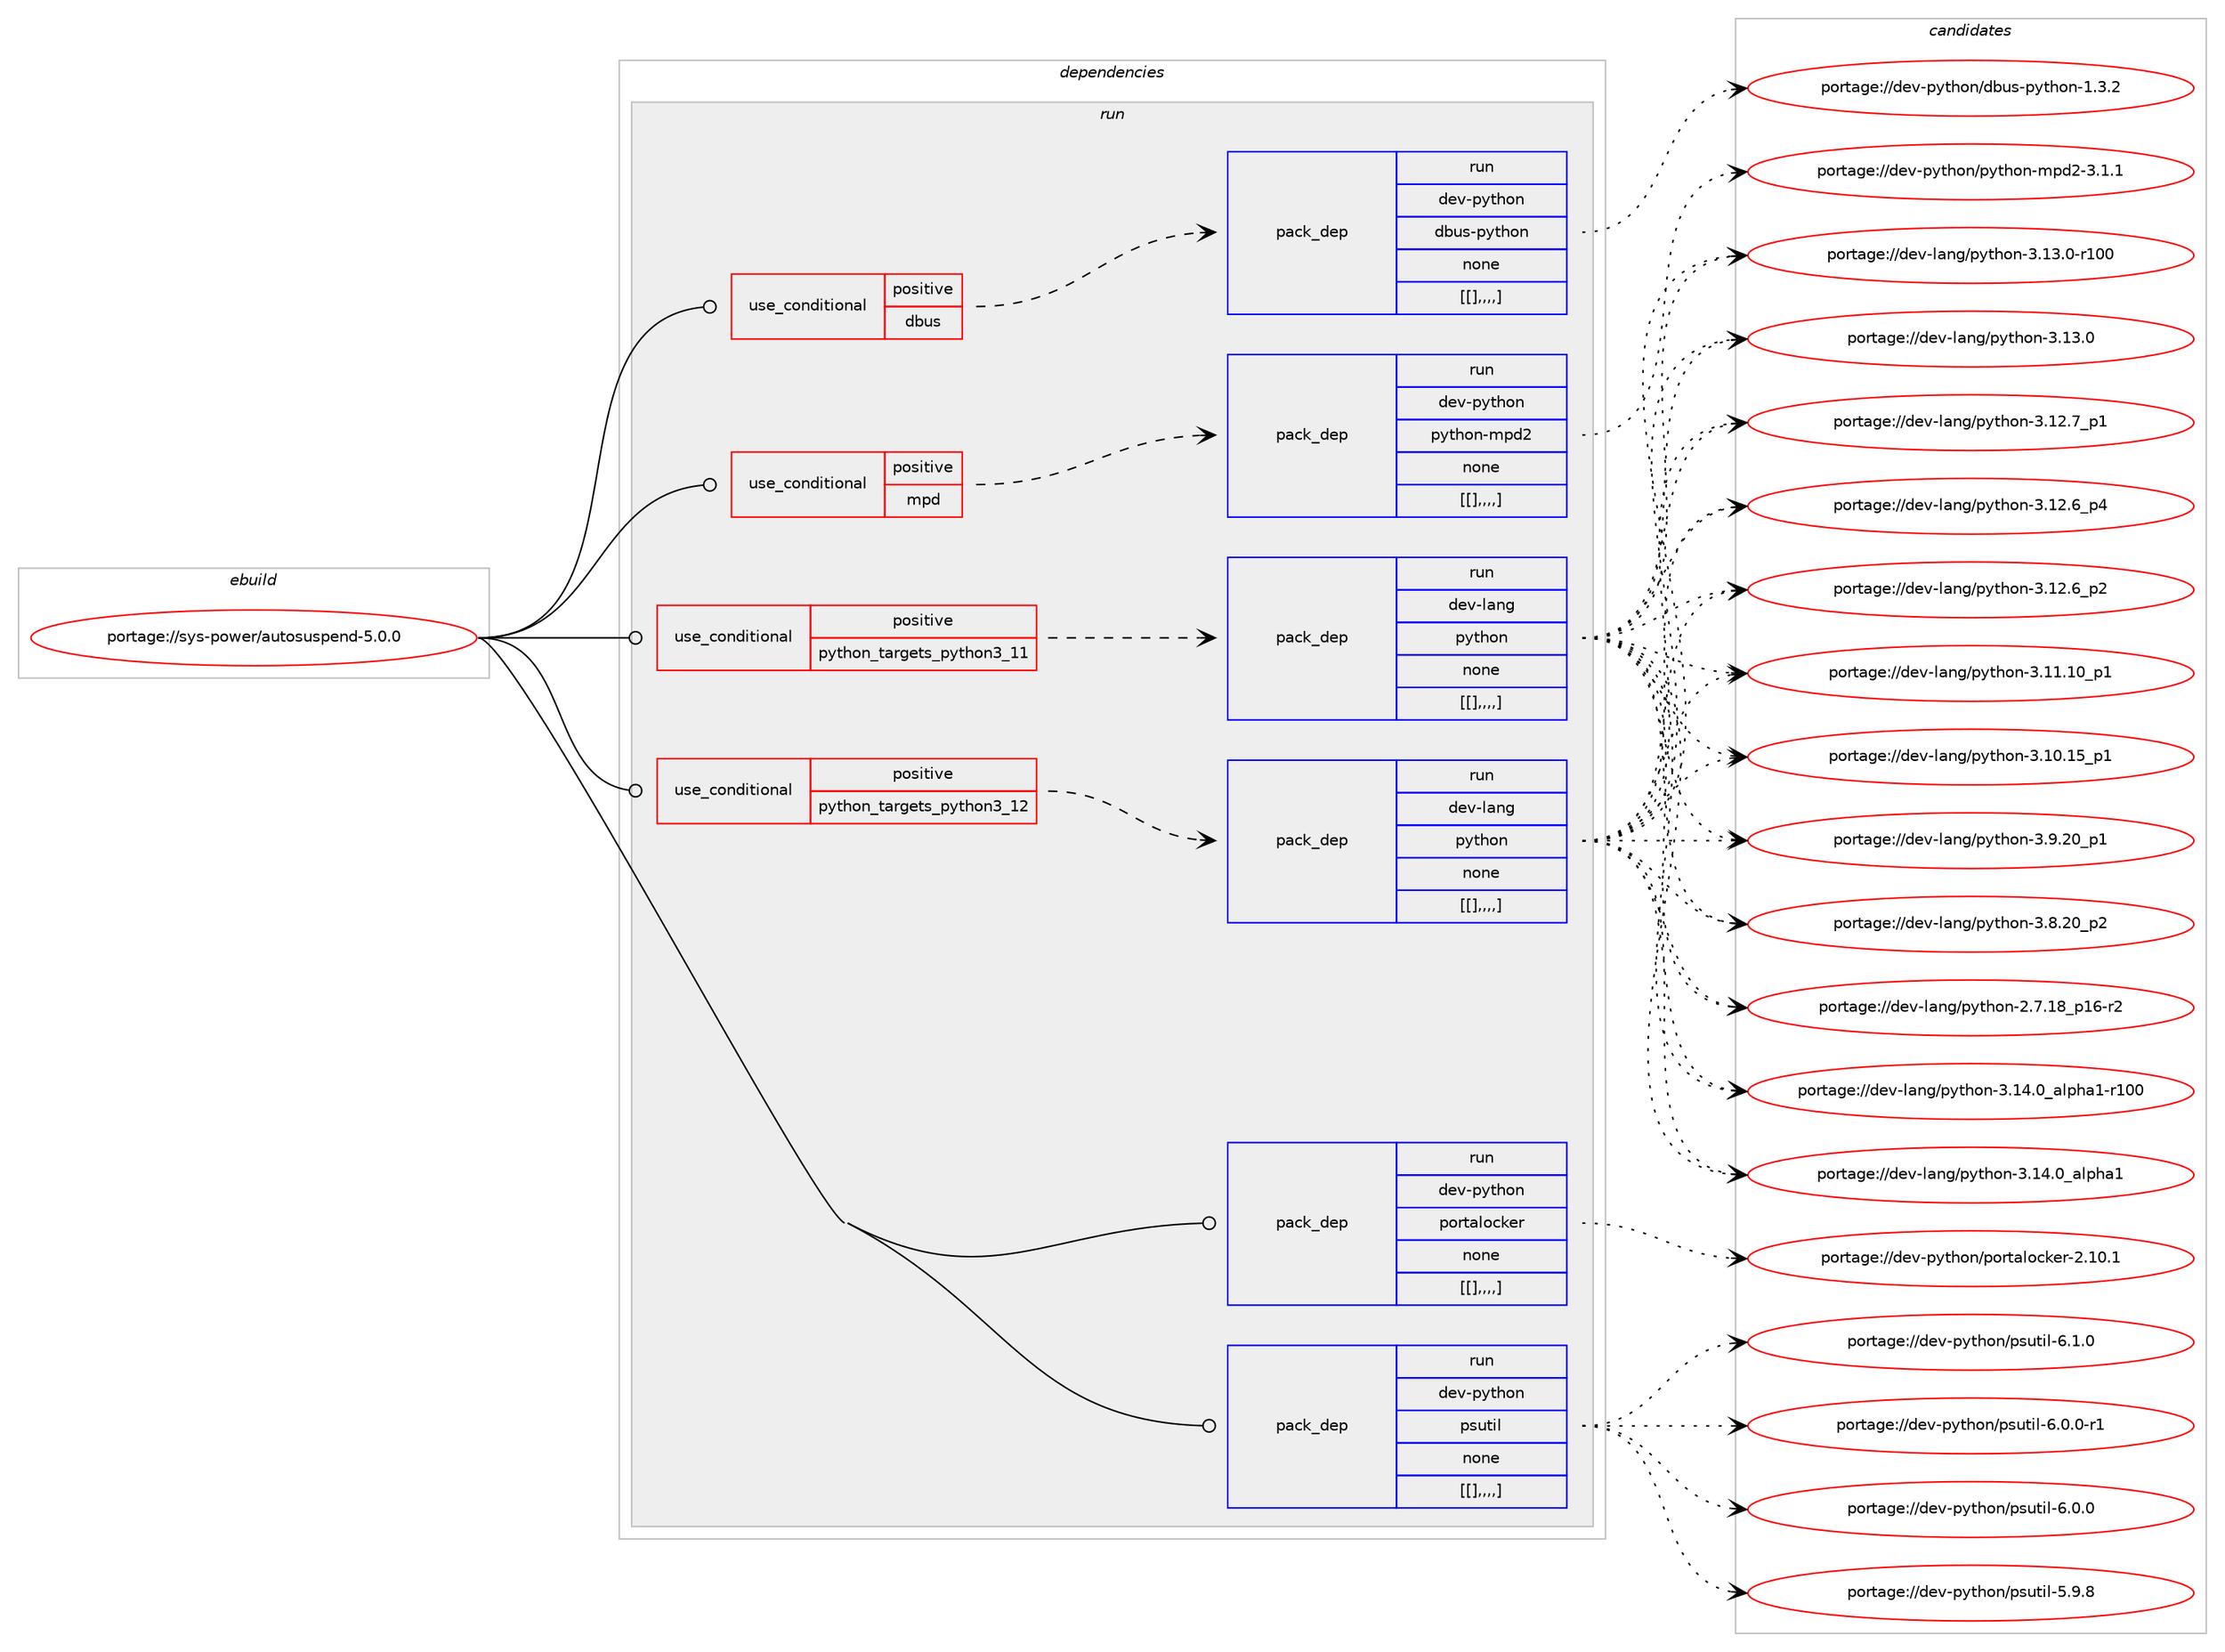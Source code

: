 digraph prolog {

# *************
# Graph options
# *************

newrank=true;
concentrate=true;
compound=true;
graph [rankdir=LR,fontname=Helvetica,fontsize=10,ranksep=1.5];#, ranksep=2.5, nodesep=0.2];
edge  [arrowhead=vee];
node  [fontname=Helvetica,fontsize=10];

# **********
# The ebuild
# **********

subgraph cluster_leftcol {
color=gray;
label=<<i>ebuild</i>>;
id [label="portage://sys-power/autosuspend-5.0.0", color=red, width=4, href="../sys-power/autosuspend-5.0.0.svg"];
}

# ****************
# The dependencies
# ****************

subgraph cluster_midcol {
color=gray;
label=<<i>dependencies</i>>;
subgraph cluster_compile {
fillcolor="#eeeeee";
style=filled;
label=<<i>compile</i>>;
}
subgraph cluster_compileandrun {
fillcolor="#eeeeee";
style=filled;
label=<<i>compile and run</i>>;
}
subgraph cluster_run {
fillcolor="#eeeeee";
style=filled;
label=<<i>run</i>>;
subgraph cond125149 {
dependency466612 [label=<<TABLE BORDER="0" CELLBORDER="1" CELLSPACING="0" CELLPADDING="4"><TR><TD ROWSPAN="3" CELLPADDING="10">use_conditional</TD></TR><TR><TD>positive</TD></TR><TR><TD>dbus</TD></TR></TABLE>>, shape=none, color=red];
subgraph pack338205 {
dependency466627 [label=<<TABLE BORDER="0" CELLBORDER="1" CELLSPACING="0" CELLPADDING="4" WIDTH="220"><TR><TD ROWSPAN="6" CELLPADDING="30">pack_dep</TD></TR><TR><TD WIDTH="110">run</TD></TR><TR><TD>dev-python</TD></TR><TR><TD>dbus-python</TD></TR><TR><TD>none</TD></TR><TR><TD>[[],,,,]</TD></TR></TABLE>>, shape=none, color=blue];
}
dependency466612:e -> dependency466627:w [weight=20,style="dashed",arrowhead="vee"];
}
id:e -> dependency466612:w [weight=20,style="solid",arrowhead="odot"];
subgraph cond125172 {
dependency466691 [label=<<TABLE BORDER="0" CELLBORDER="1" CELLSPACING="0" CELLPADDING="4"><TR><TD ROWSPAN="3" CELLPADDING="10">use_conditional</TD></TR><TR><TD>positive</TD></TR><TR><TD>mpd</TD></TR></TABLE>>, shape=none, color=red];
subgraph pack338243 {
dependency466724 [label=<<TABLE BORDER="0" CELLBORDER="1" CELLSPACING="0" CELLPADDING="4" WIDTH="220"><TR><TD ROWSPAN="6" CELLPADDING="30">pack_dep</TD></TR><TR><TD WIDTH="110">run</TD></TR><TR><TD>dev-python</TD></TR><TR><TD>python-mpd2</TD></TR><TR><TD>none</TD></TR><TR><TD>[[],,,,]</TD></TR></TABLE>>, shape=none, color=blue];
}
dependency466691:e -> dependency466724:w [weight=20,style="dashed",arrowhead="vee"];
}
id:e -> dependency466691:w [weight=20,style="solid",arrowhead="odot"];
subgraph cond125209 {
dependency466783 [label=<<TABLE BORDER="0" CELLBORDER="1" CELLSPACING="0" CELLPADDING="4"><TR><TD ROWSPAN="3" CELLPADDING="10">use_conditional</TD></TR><TR><TD>positive</TD></TR><TR><TD>python_targets_python3_11</TD></TR></TABLE>>, shape=none, color=red];
subgraph pack338302 {
dependency466801 [label=<<TABLE BORDER="0" CELLBORDER="1" CELLSPACING="0" CELLPADDING="4" WIDTH="220"><TR><TD ROWSPAN="6" CELLPADDING="30">pack_dep</TD></TR><TR><TD WIDTH="110">run</TD></TR><TR><TD>dev-lang</TD></TR><TR><TD>python</TD></TR><TR><TD>none</TD></TR><TR><TD>[[],,,,]</TD></TR></TABLE>>, shape=none, color=blue];
}
dependency466783:e -> dependency466801:w [weight=20,style="dashed",arrowhead="vee"];
}
id:e -> dependency466783:w [weight=20,style="solid",arrowhead="odot"];
subgraph cond125231 {
dependency466847 [label=<<TABLE BORDER="0" CELLBORDER="1" CELLSPACING="0" CELLPADDING="4"><TR><TD ROWSPAN="3" CELLPADDING="10">use_conditional</TD></TR><TR><TD>positive</TD></TR><TR><TD>python_targets_python3_12</TD></TR></TABLE>>, shape=none, color=red];
subgraph pack338362 {
dependency466865 [label=<<TABLE BORDER="0" CELLBORDER="1" CELLSPACING="0" CELLPADDING="4" WIDTH="220"><TR><TD ROWSPAN="6" CELLPADDING="30">pack_dep</TD></TR><TR><TD WIDTH="110">run</TD></TR><TR><TD>dev-lang</TD></TR><TR><TD>python</TD></TR><TR><TD>none</TD></TR><TR><TD>[[],,,,]</TD></TR></TABLE>>, shape=none, color=blue];
}
dependency466847:e -> dependency466865:w [weight=20,style="dashed",arrowhead="vee"];
}
id:e -> dependency466847:w [weight=20,style="solid",arrowhead="odot"];
subgraph pack338365 {
dependency466890 [label=<<TABLE BORDER="0" CELLBORDER="1" CELLSPACING="0" CELLPADDING="4" WIDTH="220"><TR><TD ROWSPAN="6" CELLPADDING="30">pack_dep</TD></TR><TR><TD WIDTH="110">run</TD></TR><TR><TD>dev-python</TD></TR><TR><TD>portalocker</TD></TR><TR><TD>none</TD></TR><TR><TD>[[],,,,]</TD></TR></TABLE>>, shape=none, color=blue];
}
id:e -> dependency466890:w [weight=20,style="solid",arrowhead="odot"];
subgraph pack338433 {
dependency466989 [label=<<TABLE BORDER="0" CELLBORDER="1" CELLSPACING="0" CELLPADDING="4" WIDTH="220"><TR><TD ROWSPAN="6" CELLPADDING="30">pack_dep</TD></TR><TR><TD WIDTH="110">run</TD></TR><TR><TD>dev-python</TD></TR><TR><TD>psutil</TD></TR><TR><TD>none</TD></TR><TR><TD>[[],,,,]</TD></TR></TABLE>>, shape=none, color=blue];
}
id:e -> dependency466989:w [weight=20,style="solid",arrowhead="odot"];
}
}

# **************
# The candidates
# **************

subgraph cluster_choices {
rank=same;
color=gray;
label=<<i>candidates</i>>;

subgraph choice338082 {
color=black;
nodesep=1;
choice10010111845112121116104111110471009811711545112121116104111110454946514650 [label="portage://dev-python/dbus-python-1.3.2", color=red, width=4,href="../dev-python/dbus-python-1.3.2.svg"];
dependency466627:e -> choice10010111845112121116104111110471009811711545112121116104111110454946514650:w [style=dotted,weight="100"];
}
subgraph choice338086 {
color=black;
nodesep=1;
choice10010111845112121116104111110471121211161041111104510911210050455146494649 [label="portage://dev-python/python-mpd2-3.1.1", color=red, width=4,href="../dev-python/python-mpd2-3.1.1.svg"];
dependency466724:e -> choice10010111845112121116104111110471121211161041111104510911210050455146494649:w [style=dotted,weight="100"];
}
subgraph choice338088 {
color=black;
nodesep=1;
choice100101118451089711010347112121116104111110455146495246489597108112104974945114494848 [label="portage://dev-lang/python-3.14.0_alpha1-r100", color=red, width=4,href="../dev-lang/python-3.14.0_alpha1-r100.svg"];
choice1001011184510897110103471121211161041111104551464952464895971081121049749 [label="portage://dev-lang/python-3.14.0_alpha1", color=red, width=4,href="../dev-lang/python-3.14.0_alpha1.svg"];
choice1001011184510897110103471121211161041111104551464951464845114494848 [label="portage://dev-lang/python-3.13.0-r100", color=red, width=4,href="../dev-lang/python-3.13.0-r100.svg"];
choice10010111845108971101034711212111610411111045514649514648 [label="portage://dev-lang/python-3.13.0", color=red, width=4,href="../dev-lang/python-3.13.0.svg"];
choice100101118451089711010347112121116104111110455146495046559511249 [label="portage://dev-lang/python-3.12.7_p1", color=red, width=4,href="../dev-lang/python-3.12.7_p1.svg"];
choice100101118451089711010347112121116104111110455146495046549511252 [label="portage://dev-lang/python-3.12.6_p4", color=red, width=4,href="../dev-lang/python-3.12.6_p4.svg"];
choice100101118451089711010347112121116104111110455146495046549511250 [label="portage://dev-lang/python-3.12.6_p2", color=red, width=4,href="../dev-lang/python-3.12.6_p2.svg"];
choice10010111845108971101034711212111610411111045514649494649489511249 [label="portage://dev-lang/python-3.11.10_p1", color=red, width=4,href="../dev-lang/python-3.11.10_p1.svg"];
choice10010111845108971101034711212111610411111045514649484649539511249 [label="portage://dev-lang/python-3.10.15_p1", color=red, width=4,href="../dev-lang/python-3.10.15_p1.svg"];
choice100101118451089711010347112121116104111110455146574650489511249 [label="portage://dev-lang/python-3.9.20_p1", color=red, width=4,href="../dev-lang/python-3.9.20_p1.svg"];
choice100101118451089711010347112121116104111110455146564650489511250 [label="portage://dev-lang/python-3.8.20_p2", color=red, width=4,href="../dev-lang/python-3.8.20_p2.svg"];
choice100101118451089711010347112121116104111110455046554649569511249544511450 [label="portage://dev-lang/python-2.7.18_p16-r2", color=red, width=4,href="../dev-lang/python-2.7.18_p16-r2.svg"];
dependency466801:e -> choice100101118451089711010347112121116104111110455146495246489597108112104974945114494848:w [style=dotted,weight="100"];
dependency466801:e -> choice1001011184510897110103471121211161041111104551464952464895971081121049749:w [style=dotted,weight="100"];
dependency466801:e -> choice1001011184510897110103471121211161041111104551464951464845114494848:w [style=dotted,weight="100"];
dependency466801:e -> choice10010111845108971101034711212111610411111045514649514648:w [style=dotted,weight="100"];
dependency466801:e -> choice100101118451089711010347112121116104111110455146495046559511249:w [style=dotted,weight="100"];
dependency466801:e -> choice100101118451089711010347112121116104111110455146495046549511252:w [style=dotted,weight="100"];
dependency466801:e -> choice100101118451089711010347112121116104111110455146495046549511250:w [style=dotted,weight="100"];
dependency466801:e -> choice10010111845108971101034711212111610411111045514649494649489511249:w [style=dotted,weight="100"];
dependency466801:e -> choice10010111845108971101034711212111610411111045514649484649539511249:w [style=dotted,weight="100"];
dependency466801:e -> choice100101118451089711010347112121116104111110455146574650489511249:w [style=dotted,weight="100"];
dependency466801:e -> choice100101118451089711010347112121116104111110455146564650489511250:w [style=dotted,weight="100"];
dependency466801:e -> choice100101118451089711010347112121116104111110455046554649569511249544511450:w [style=dotted,weight="100"];
}
subgraph choice338104 {
color=black;
nodesep=1;
choice100101118451089711010347112121116104111110455146495246489597108112104974945114494848 [label="portage://dev-lang/python-3.14.0_alpha1-r100", color=red, width=4,href="../dev-lang/python-3.14.0_alpha1-r100.svg"];
choice1001011184510897110103471121211161041111104551464952464895971081121049749 [label="portage://dev-lang/python-3.14.0_alpha1", color=red, width=4,href="../dev-lang/python-3.14.0_alpha1.svg"];
choice1001011184510897110103471121211161041111104551464951464845114494848 [label="portage://dev-lang/python-3.13.0-r100", color=red, width=4,href="../dev-lang/python-3.13.0-r100.svg"];
choice10010111845108971101034711212111610411111045514649514648 [label="portage://dev-lang/python-3.13.0", color=red, width=4,href="../dev-lang/python-3.13.0.svg"];
choice100101118451089711010347112121116104111110455146495046559511249 [label="portage://dev-lang/python-3.12.7_p1", color=red, width=4,href="../dev-lang/python-3.12.7_p1.svg"];
choice100101118451089711010347112121116104111110455146495046549511252 [label="portage://dev-lang/python-3.12.6_p4", color=red, width=4,href="../dev-lang/python-3.12.6_p4.svg"];
choice100101118451089711010347112121116104111110455146495046549511250 [label="portage://dev-lang/python-3.12.6_p2", color=red, width=4,href="../dev-lang/python-3.12.6_p2.svg"];
choice10010111845108971101034711212111610411111045514649494649489511249 [label="portage://dev-lang/python-3.11.10_p1", color=red, width=4,href="../dev-lang/python-3.11.10_p1.svg"];
choice10010111845108971101034711212111610411111045514649484649539511249 [label="portage://dev-lang/python-3.10.15_p1", color=red, width=4,href="../dev-lang/python-3.10.15_p1.svg"];
choice100101118451089711010347112121116104111110455146574650489511249 [label="portage://dev-lang/python-3.9.20_p1", color=red, width=4,href="../dev-lang/python-3.9.20_p1.svg"];
choice100101118451089711010347112121116104111110455146564650489511250 [label="portage://dev-lang/python-3.8.20_p2", color=red, width=4,href="../dev-lang/python-3.8.20_p2.svg"];
choice100101118451089711010347112121116104111110455046554649569511249544511450 [label="portage://dev-lang/python-2.7.18_p16-r2", color=red, width=4,href="../dev-lang/python-2.7.18_p16-r2.svg"];
dependency466865:e -> choice100101118451089711010347112121116104111110455146495246489597108112104974945114494848:w [style=dotted,weight="100"];
dependency466865:e -> choice1001011184510897110103471121211161041111104551464952464895971081121049749:w [style=dotted,weight="100"];
dependency466865:e -> choice1001011184510897110103471121211161041111104551464951464845114494848:w [style=dotted,weight="100"];
dependency466865:e -> choice10010111845108971101034711212111610411111045514649514648:w [style=dotted,weight="100"];
dependency466865:e -> choice100101118451089711010347112121116104111110455146495046559511249:w [style=dotted,weight="100"];
dependency466865:e -> choice100101118451089711010347112121116104111110455146495046549511252:w [style=dotted,weight="100"];
dependency466865:e -> choice100101118451089711010347112121116104111110455146495046549511250:w [style=dotted,weight="100"];
dependency466865:e -> choice10010111845108971101034711212111610411111045514649494649489511249:w [style=dotted,weight="100"];
dependency466865:e -> choice10010111845108971101034711212111610411111045514649484649539511249:w [style=dotted,weight="100"];
dependency466865:e -> choice100101118451089711010347112121116104111110455146574650489511249:w [style=dotted,weight="100"];
dependency466865:e -> choice100101118451089711010347112121116104111110455146564650489511250:w [style=dotted,weight="100"];
dependency466865:e -> choice100101118451089711010347112121116104111110455046554649569511249544511450:w [style=dotted,weight="100"];
}
subgraph choice338127 {
color=black;
nodesep=1;
choice1001011184511212111610411111047112111114116971081119910710111445504649484649 [label="portage://dev-python/portalocker-2.10.1", color=red, width=4,href="../dev-python/portalocker-2.10.1.svg"];
dependency466890:e -> choice1001011184511212111610411111047112111114116971081119910710111445504649484649:w [style=dotted,weight="100"];
}
subgraph choice338140 {
color=black;
nodesep=1;
choice1001011184511212111610411111047112115117116105108455446494648 [label="portage://dev-python/psutil-6.1.0", color=red, width=4,href="../dev-python/psutil-6.1.0.svg"];
choice10010111845112121116104111110471121151171161051084554464846484511449 [label="portage://dev-python/psutil-6.0.0-r1", color=red, width=4,href="../dev-python/psutil-6.0.0-r1.svg"];
choice1001011184511212111610411111047112115117116105108455446484648 [label="portage://dev-python/psutil-6.0.0", color=red, width=4,href="../dev-python/psutil-6.0.0.svg"];
choice1001011184511212111610411111047112115117116105108455346574656 [label="portage://dev-python/psutil-5.9.8", color=red, width=4,href="../dev-python/psutil-5.9.8.svg"];
dependency466989:e -> choice1001011184511212111610411111047112115117116105108455446494648:w [style=dotted,weight="100"];
dependency466989:e -> choice10010111845112121116104111110471121151171161051084554464846484511449:w [style=dotted,weight="100"];
dependency466989:e -> choice1001011184511212111610411111047112115117116105108455446484648:w [style=dotted,weight="100"];
dependency466989:e -> choice1001011184511212111610411111047112115117116105108455346574656:w [style=dotted,weight="100"];
}
}

}
